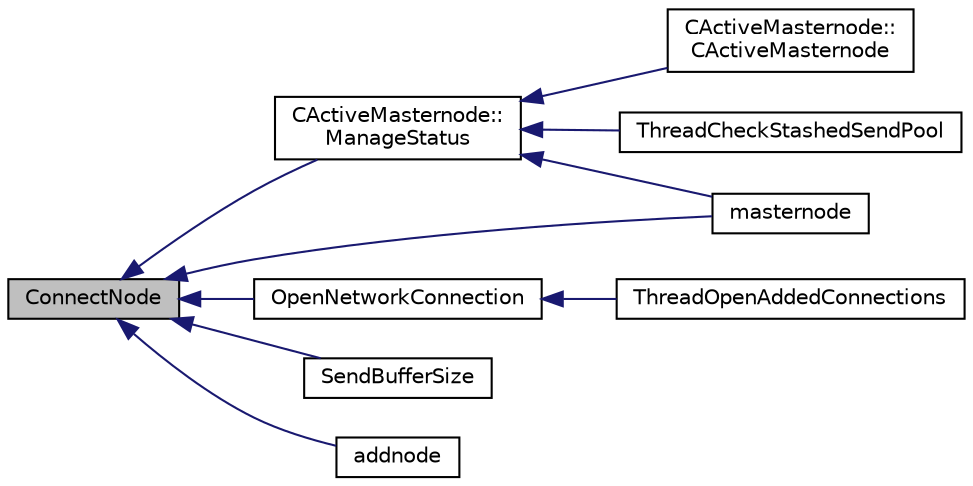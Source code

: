 digraph "ConnectNode"
{
  edge [fontname="Helvetica",fontsize="10",labelfontname="Helvetica",labelfontsize="10"];
  node [fontname="Helvetica",fontsize="10",shape=record];
  rankdir="LR";
  Node65 [label="ConnectNode",height=0.2,width=0.4,color="black", fillcolor="grey75", style="filled", fontcolor="black"];
  Node65 -> Node66 [dir="back",color="midnightblue",fontsize="10",style="solid",fontname="Helvetica"];
  Node66 [label="CActiveMasternode::\lManageStatus",height=0.2,width=0.4,color="black", fillcolor="white", style="filled",URL="$class_c_active_masternode.html#a8004b3b2100da7dcfedbd1e959633e51"];
  Node66 -> Node67 [dir="back",color="midnightblue",fontsize="10",style="solid",fontname="Helvetica"];
  Node67 [label="CActiveMasternode::\lCActiveMasternode",height=0.2,width=0.4,color="black", fillcolor="white", style="filled",URL="$class_c_active_masternode.html#a7ffb946d1b2aad0054d3b3efce8c0543"];
  Node66 -> Node68 [dir="back",color="midnightblue",fontsize="10",style="solid",fontname="Helvetica"];
  Node68 [label="masternode",height=0.2,width=0.4,color="black", fillcolor="white", style="filled",URL="$rpcstashedsend_8cpp.html#a30609e443aeb47c29ed0878d16b1b5e1"];
  Node66 -> Node69 [dir="back",color="midnightblue",fontsize="10",style="solid",fontname="Helvetica"];
  Node69 [label="ThreadCheckStashedSendPool",height=0.2,width=0.4,color="black", fillcolor="white", style="filled",URL="$stashedsend_8h.html#ab583ddc86effded8432ea5387f77d883"];
  Node65 -> Node70 [dir="back",color="midnightblue",fontsize="10",style="solid",fontname="Helvetica"];
  Node70 [label="OpenNetworkConnection",height=0.2,width=0.4,color="black", fillcolor="white", style="filled",URL="$net_8cpp.html#aa19cb8e6cf23a990e585f2bbf9ece276"];
  Node70 -> Node71 [dir="back",color="midnightblue",fontsize="10",style="solid",fontname="Helvetica"];
  Node71 [label="ThreadOpenAddedConnections",height=0.2,width=0.4,color="black", fillcolor="white", style="filled",URL="$net_8cpp.html#a2d1ca95557ae336582b886a251e7fe94"];
  Node65 -> Node72 [dir="back",color="midnightblue",fontsize="10",style="solid",fontname="Helvetica"];
  Node72 [label="SendBufferSize",height=0.2,width=0.4,color="black", fillcolor="white", style="filled",URL="$net_8h.html#a13f289d6233bd32b78a38793f76bdccb"];
  Node65 -> Node73 [dir="back",color="midnightblue",fontsize="10",style="solid",fontname="Helvetica"];
  Node73 [label="addnode",height=0.2,width=0.4,color="black", fillcolor="white", style="filled",URL="$rpcnet_8cpp.html#ab455bfd729ba34d3bb55b716e62405a3"];
  Node65 -> Node68 [dir="back",color="midnightblue",fontsize="10",style="solid",fontname="Helvetica"];
}
